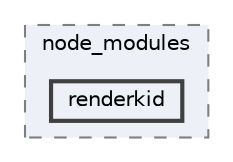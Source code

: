 digraph "pkiclassroomrescheduler/src/main/frontend/node_modules/renderkid"
{
 // LATEX_PDF_SIZE
  bgcolor="transparent";
  edge [fontname=Helvetica,fontsize=10,labelfontname=Helvetica,labelfontsize=10];
  node [fontname=Helvetica,fontsize=10,shape=box,height=0.2,width=0.4];
  compound=true
  subgraph clusterdir_72953eda66ccb3a2722c28e1c3e6c23b {
    graph [ bgcolor="#edf0f7", pencolor="grey50", label="node_modules", fontname=Helvetica,fontsize=10 style="filled,dashed", URL="dir_72953eda66ccb3a2722c28e1c3e6c23b.html",tooltip=""]
  dir_92ad2be47a839914b9352856f181cfd5 [label="renderkid", fillcolor="#edf0f7", color="grey25", style="filled,bold", URL="dir_92ad2be47a839914b9352856f181cfd5.html",tooltip=""];
  }
}
